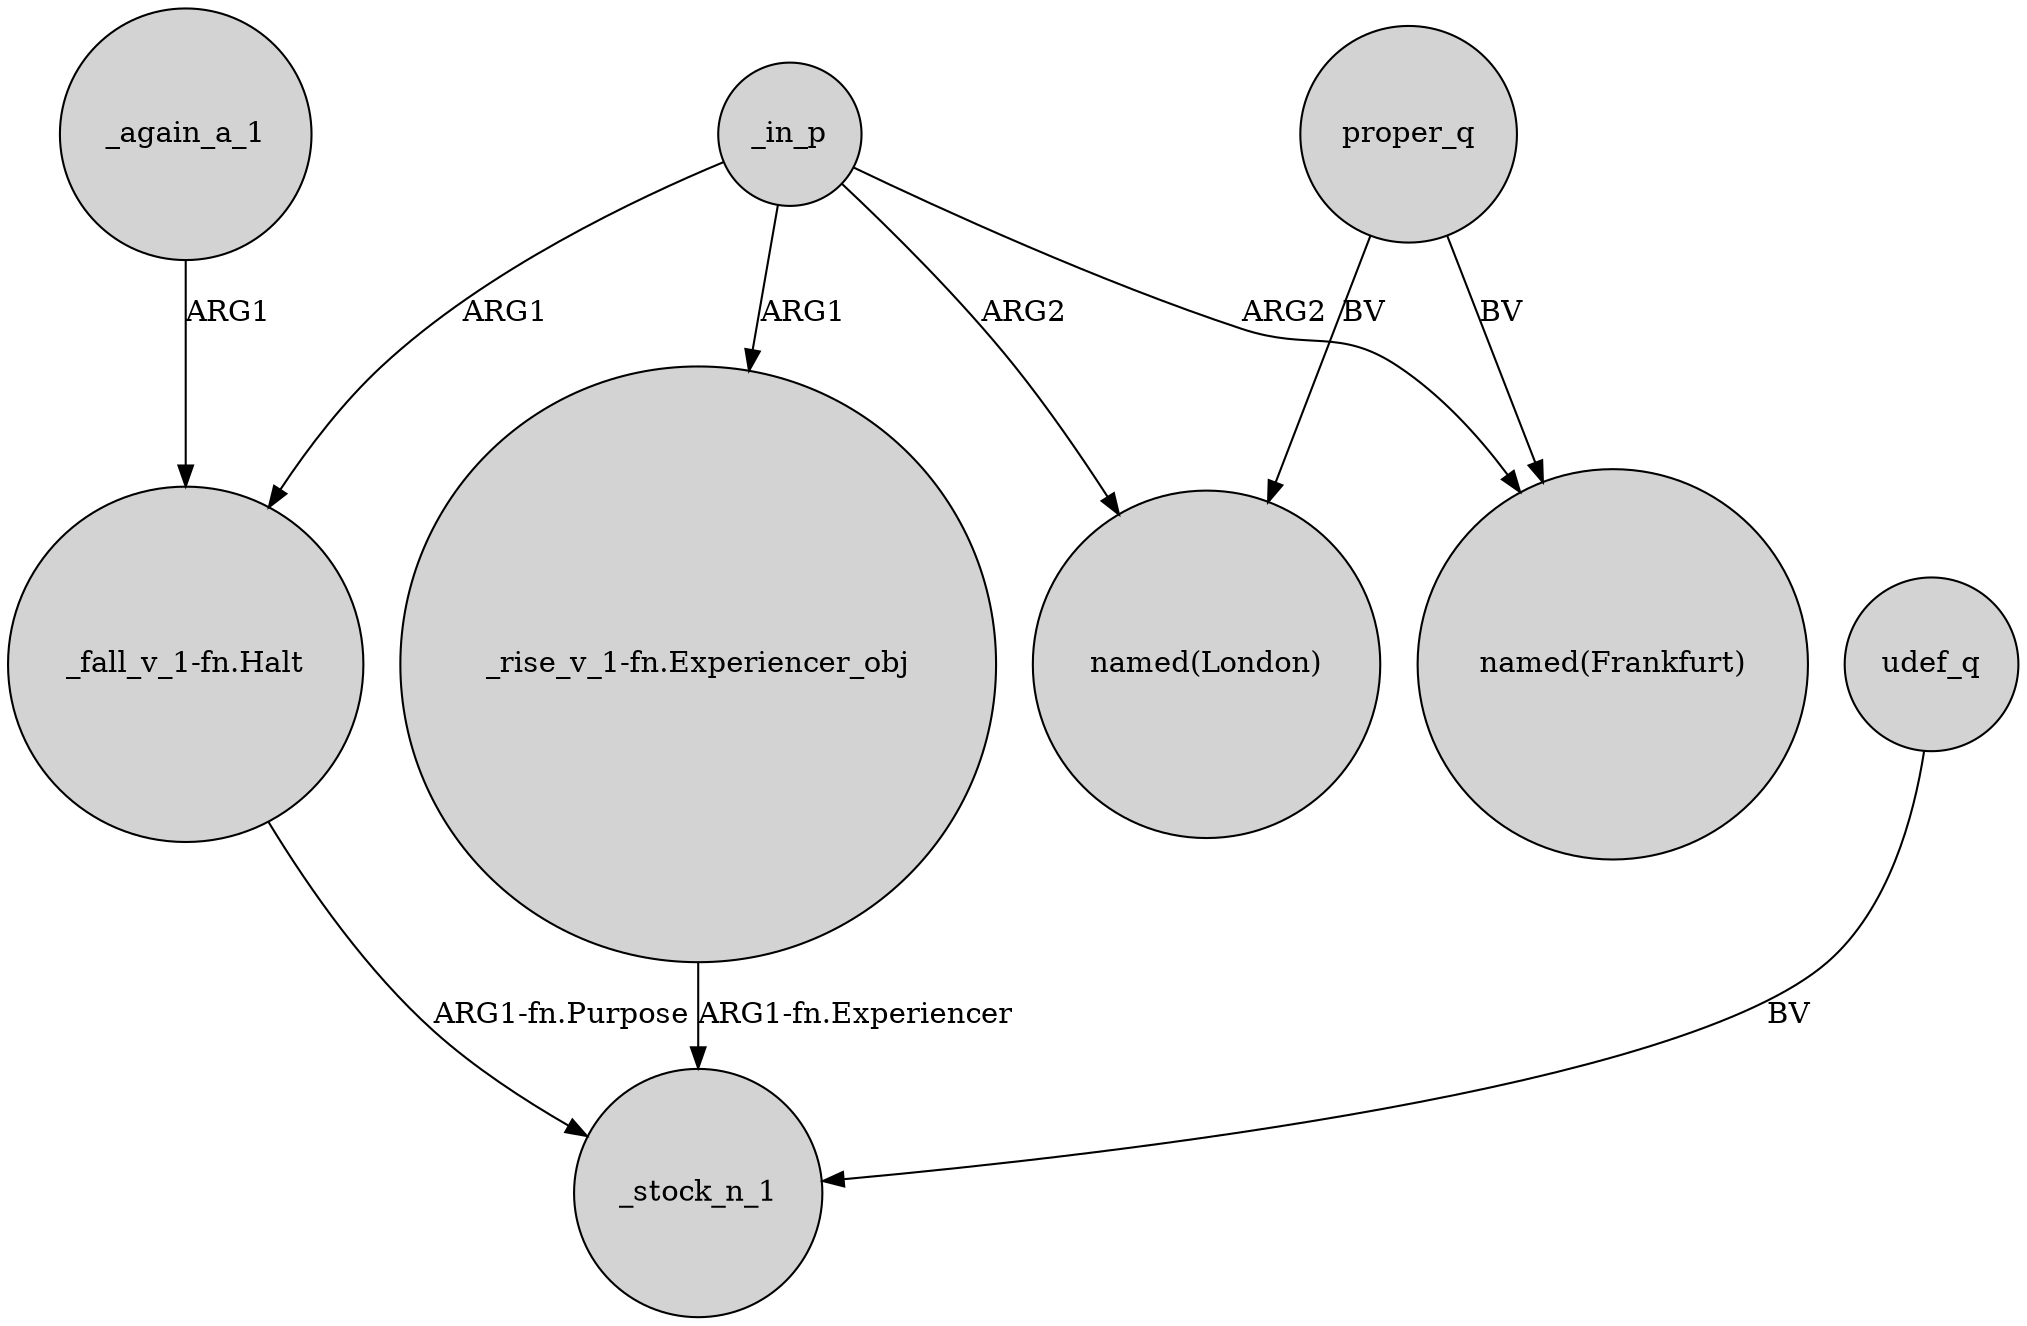 digraph {
	node [shape=circle style=filled]
	"_rise_v_1-fn.Experiencer_obj" -> _stock_n_1 [label="ARG1-fn.Experiencer"]
	_in_p -> "_rise_v_1-fn.Experiencer_obj" [label=ARG1]
	proper_q -> "named(London)" [label=BV]
	proper_q -> "named(Frankfurt)" [label=BV]
	_in_p -> "named(London)" [label=ARG2]
	"_fall_v_1-fn.Halt" -> _stock_n_1 [label="ARG1-fn.Purpose"]
	_in_p -> "named(Frankfurt)" [label=ARG2]
	_again_a_1 -> "_fall_v_1-fn.Halt" [label=ARG1]
	udef_q -> _stock_n_1 [label=BV]
	_in_p -> "_fall_v_1-fn.Halt" [label=ARG1]
}
